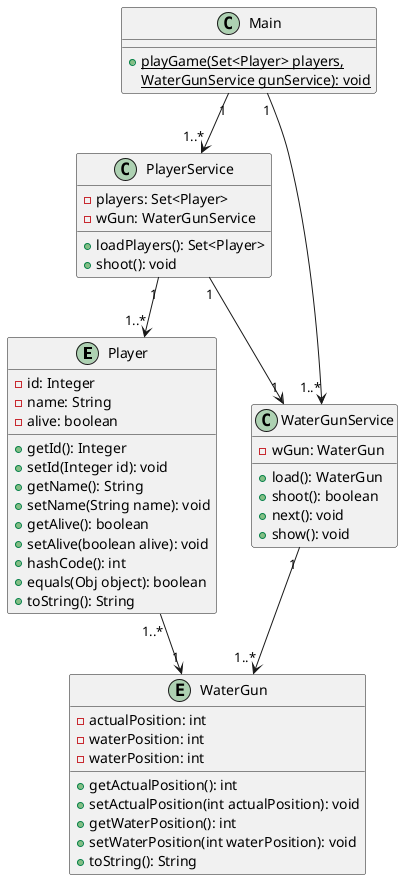 @startuml ruleta_rusa

entity Player {
    - id: Integer
    - name: String
    - alive: boolean
    + getId(): Integer
    + setId(Integer id): void
    + getName(): String
    + setName(String name): void
    + getAlive(): boolean
    + setAlive(boolean alive): void
    + hashCode(): int
    + equals(Obj object): boolean
    + toString(): String
}

entity WaterGun {
    - actualPosition: int
    - waterPosition: int
    + getActualPosition(): int
    + setActualPosition(int actualPosition): void
    - waterPosition: int
    + getWaterPosition(): int
    + setWaterPosition(int waterPosition): void
    + toString(): String
}

class PlayerService {
    - players: Set<Player>
    - wGun: WaterGunService
    + loadPlayers(): Set<Player>
    + shoot(): void
}

class WaterGunService {
    - wGun: WaterGun
    + load(): WaterGun
    + shoot(): boolean
    + next(): void
    + show(): void
}

class Main {
    + {static} playGame(Set<Player> players,
    {static} WaterGunService gunService): void
}

Main "1" --> "1..*" PlayerService
Main "1" --> "1..*" WaterGunService
PlayerService "1" --> "1..*" Player
Player "1..*" --> "1" WaterGun
WaterGunService "1" --> "1..*" WaterGun
PlayerService "1" --> "1" WaterGunService

@enduml